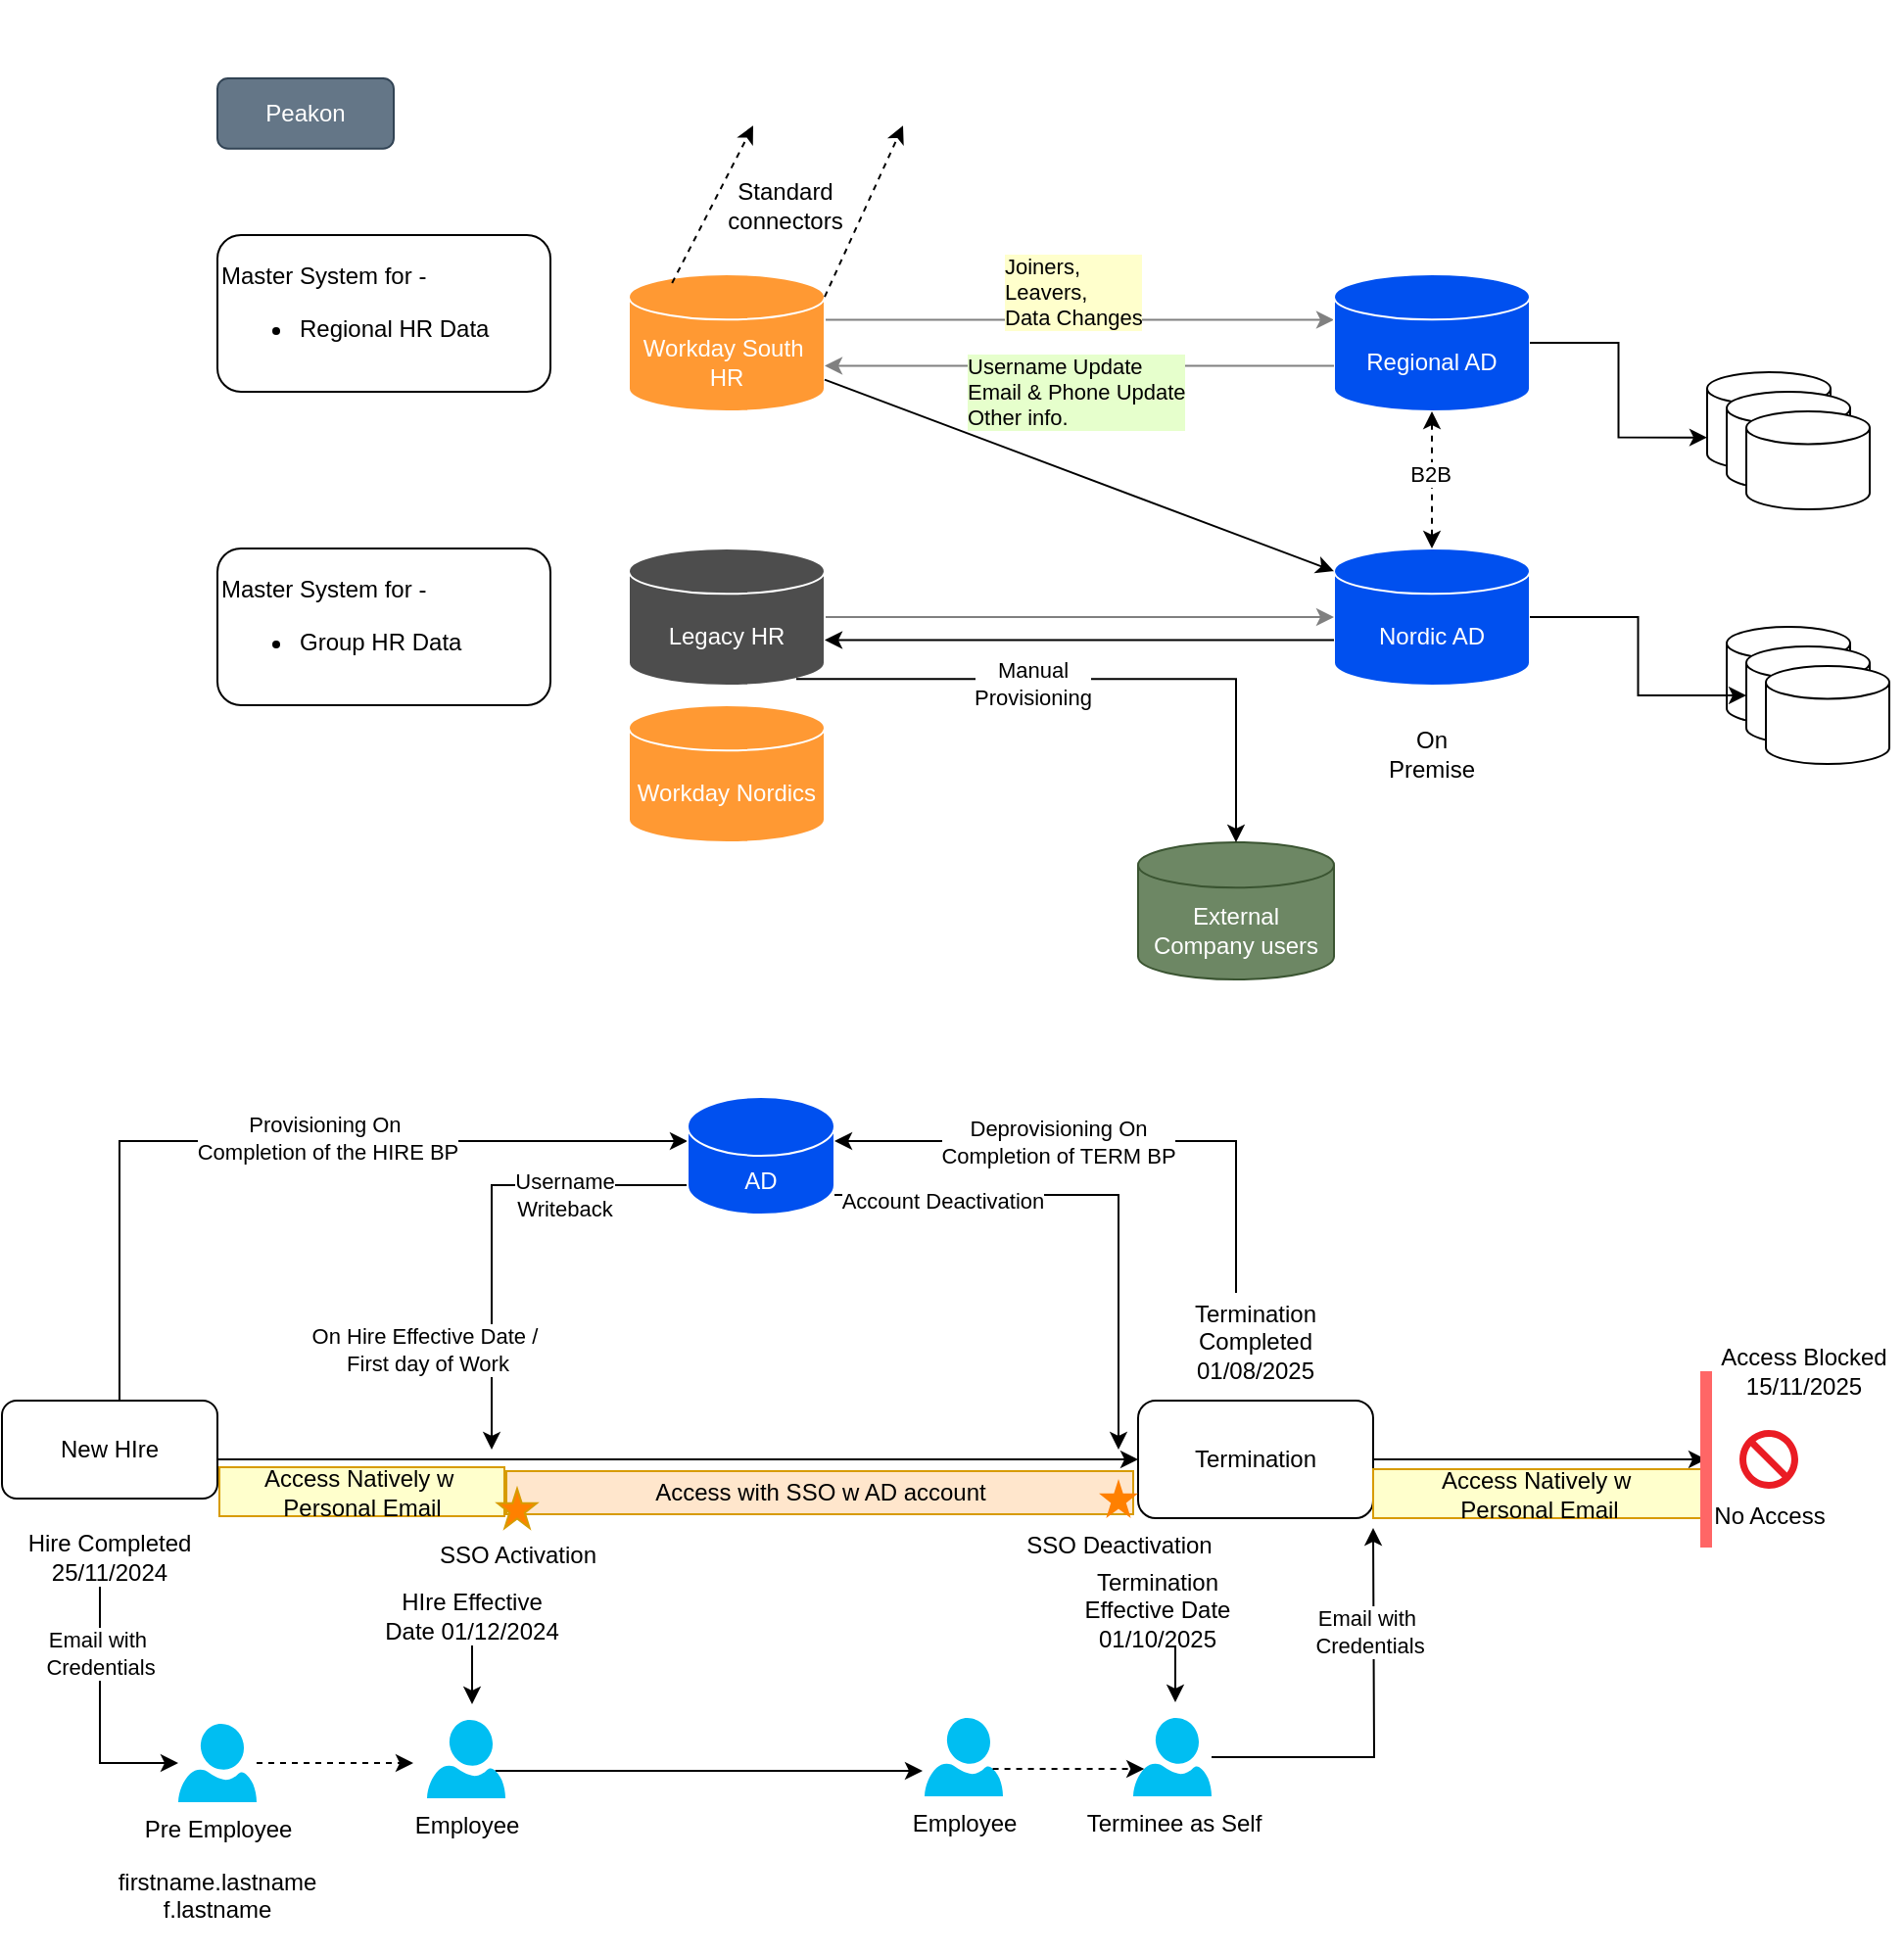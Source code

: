 <mxfile version="25.0.1">
  <diagram name="Page-1" id="16DJUUefyJ5n3v-dOrl0">
    <mxGraphModel dx="1018" dy="532" grid="1" gridSize="10" guides="1" tooltips="1" connect="1" arrows="1" fold="1" page="1" pageScale="1" pageWidth="850" pageHeight="1100" math="0" shadow="0">
      <root>
        <mxCell id="0" />
        <mxCell id="1" parent="0" />
        <mxCell id="LZgdyZKfw_Hqr-pZkjHU-8" style="edgeStyle=orthogonalEdgeStyle;rounded=0;orthogonalLoop=1;jettySize=auto;html=1;exitX=1;exitY=0;exitDx=0;exitDy=23.285;exitPerimeter=0;entryX=0;entryY=0;entryDx=0;entryDy=23.285;entryPerimeter=0;strokeColor=#808080;" edge="1" parent="1" source="LZgdyZKfw_Hqr-pZkjHU-1" target="LZgdyZKfw_Hqr-pZkjHU-2">
          <mxGeometry relative="1" as="geometry">
            <mxPoint x="720" y="195" as="targetPoint" />
          </mxGeometry>
        </mxCell>
        <mxCell id="LZgdyZKfw_Hqr-pZkjHU-9" value="Joiners,&amp;nbsp;&lt;div&gt;Leavers,&amp;nbsp;&lt;/div&gt;&lt;div&gt;Data Changes&lt;/div&gt;" style="edgeLabel;html=1;align=left;verticalAlign=middle;resizable=0;points=[];labelBackgroundColor=#FFFFCC;" vertex="1" connectable="0" parent="LZgdyZKfw_Hqr-pZkjHU-8">
          <mxGeometry x="-0.137" y="-3" relative="1" as="geometry">
            <mxPoint x="-22" y="-18" as="offset" />
          </mxGeometry>
        </mxCell>
        <mxCell id="LZgdyZKfw_Hqr-pZkjHU-1" value="&lt;font color=&quot;#ffffff&quot;&gt;Workday South&amp;nbsp;&lt;/font&gt;&lt;div&gt;&lt;font color=&quot;#ffffff&quot;&gt;HR&lt;/font&gt;&lt;/div&gt;" style="shape=cylinder3;whiteSpace=wrap;html=1;boundedLbl=1;backgroundOutline=1;size=11.57;fillColor=#FF9933;strokeColor=#FFFFFF;" vertex="1" parent="1">
          <mxGeometry x="360" y="160" width="100" height="70" as="geometry" />
        </mxCell>
        <mxCell id="LZgdyZKfw_Hqr-pZkjHU-2" value="&lt;font color=&quot;#ffffff&quot;&gt;Regional AD&lt;/font&gt;" style="shape=cylinder3;whiteSpace=wrap;html=1;boundedLbl=1;backgroundOutline=1;size=11.57;fillColor=#0050ef;strokeColor=#FFFFFF;fontColor=#ffffff;" vertex="1" parent="1">
          <mxGeometry x="720" y="160" width="100" height="70" as="geometry" />
        </mxCell>
        <mxCell id="LZgdyZKfw_Hqr-pZkjHU-3" value="&lt;font color=&quot;#ffffff&quot;&gt;Nordic AD&lt;/font&gt;" style="shape=cylinder3;whiteSpace=wrap;html=1;boundedLbl=1;backgroundOutline=1;size=11.57;fillColor=#0050ef;strokeColor=#FFFFFF;fontColor=#ffffff;" vertex="1" parent="1">
          <mxGeometry x="720" y="300" width="100" height="70" as="geometry" />
        </mxCell>
        <mxCell id="LZgdyZKfw_Hqr-pZkjHU-10" style="edgeStyle=orthogonalEdgeStyle;rounded=0;orthogonalLoop=1;jettySize=auto;html=1;strokeColor=#808080;" edge="1" parent="1" source="LZgdyZKfw_Hqr-pZkjHU-4" target="LZgdyZKfw_Hqr-pZkjHU-3">
          <mxGeometry relative="1" as="geometry" />
        </mxCell>
        <mxCell id="LZgdyZKfw_Hqr-pZkjHU-4" value="&lt;font color=&quot;#ffffff&quot;&gt;Legacy HR&lt;/font&gt;" style="shape=cylinder3;whiteSpace=wrap;html=1;boundedLbl=1;backgroundOutline=1;size=11.57;fillColor=#4D4D4D;strokeColor=#FFFFFF;" vertex="1" parent="1">
          <mxGeometry x="360" y="300" width="100" height="70" as="geometry" />
        </mxCell>
        <mxCell id="LZgdyZKfw_Hqr-pZkjHU-6" value="Master System for -&lt;div&gt;&lt;ul&gt;&lt;li&gt;Regional HR Data&lt;/li&gt;&lt;/ul&gt;&lt;/div&gt;" style="rounded=1;whiteSpace=wrap;html=1;align=left;" vertex="1" parent="1">
          <mxGeometry x="150" y="140" width="170" height="80" as="geometry" />
        </mxCell>
        <mxCell id="LZgdyZKfw_Hqr-pZkjHU-7" value="Master System for -&lt;div&gt;&lt;ul&gt;&lt;li&gt;Group HR Data&lt;/li&gt;&lt;/ul&gt;&lt;/div&gt;" style="rounded=1;whiteSpace=wrap;html=1;align=left;" vertex="1" parent="1">
          <mxGeometry x="150" y="300" width="170" height="80" as="geometry" />
        </mxCell>
        <mxCell id="LZgdyZKfw_Hqr-pZkjHU-21" value="" style="shape=image;verticalLabelPosition=bottom;labelBackgroundColor=default;verticalAlign=top;aspect=fixed;imageAspect=0;image=https://fiverr-res.cloudinary.com/images/t_main1,q_auto,f_auto,q_auto,f_auto/gigs/108752200/original/5159b4772c1ada2357f151b6da500f9ecf998ab4/implement-or-configure-your-active-directory-and-exchange.jpg;" vertex="1" parent="1">
          <mxGeometry x="390" y="20" width="100" height="64.12" as="geometry" />
        </mxCell>
        <mxCell id="LZgdyZKfw_Hqr-pZkjHU-23" value="" style="shape=image;verticalLabelPosition=bottom;labelBackgroundColor=default;verticalAlign=top;aspect=fixed;imageAspect=0;image=https://seeklogo.com/images/O/okta-logo-B6234AFF6F-seeklogo.com.png;" vertex="1" parent="1">
          <mxGeometry x="500" y="54.12" width="89.11" height="30" as="geometry" />
        </mxCell>
        <mxCell id="LZgdyZKfw_Hqr-pZkjHU-25" value="" style="endArrow=classic;html=1;rounded=0;dashed=1;entryX=0;entryY=1;entryDx=0;entryDy=0;exitX=1;exitY=0;exitDx=0;exitDy=11.57;exitPerimeter=0;" edge="1" parent="1" source="LZgdyZKfw_Hqr-pZkjHU-1" target="LZgdyZKfw_Hqr-pZkjHU-23">
          <mxGeometry width="50" height="50" relative="1" as="geometry">
            <mxPoint x="460" y="160" as="sourcePoint" />
            <mxPoint x="510" y="70" as="targetPoint" />
          </mxGeometry>
        </mxCell>
        <mxCell id="LZgdyZKfw_Hqr-pZkjHU-26" value="" style="endArrow=classic;html=1;rounded=0;dashed=1;exitX=0.221;exitY=0.064;exitDx=0;exitDy=0;exitPerimeter=0;" edge="1" parent="1" source="LZgdyZKfw_Hqr-pZkjHU-1" target="LZgdyZKfw_Hqr-pZkjHU-21">
          <mxGeometry width="50" height="50" relative="1" as="geometry">
            <mxPoint x="460" y="170" as="sourcePoint" />
            <mxPoint x="520" y="80" as="targetPoint" />
          </mxGeometry>
        </mxCell>
        <mxCell id="LZgdyZKfw_Hqr-pZkjHU-27" value="Standard&lt;div&gt;connectors&lt;/div&gt;" style="text;html=1;align=center;verticalAlign=middle;whiteSpace=wrap;rounded=0;" vertex="1" parent="1">
          <mxGeometry x="410" y="110" width="60" height="30" as="geometry" />
        </mxCell>
        <mxCell id="LZgdyZKfw_Hqr-pZkjHU-28" style="edgeStyle=orthogonalEdgeStyle;rounded=1;orthogonalLoop=1;jettySize=auto;html=1;exitX=0;exitY=0;exitDx=0;exitDy=46.715;exitPerimeter=0;entryX=1;entryY=0;entryDx=0;entryDy=46.715;entryPerimeter=0;curved=0;strokeColor=#808080;" edge="1" parent="1" source="LZgdyZKfw_Hqr-pZkjHU-2" target="LZgdyZKfw_Hqr-pZkjHU-1">
          <mxGeometry relative="1" as="geometry">
            <Array as="points">
              <mxPoint x="630" y="207" />
              <mxPoint x="630" y="207" />
            </Array>
          </mxGeometry>
        </mxCell>
        <mxCell id="LZgdyZKfw_Hqr-pZkjHU-29" value="Username Update&lt;div&gt;Email &amp;amp; Phone Update&lt;/div&gt;&lt;div&gt;Other info.&lt;/div&gt;" style="edgeLabel;html=1;align=left;verticalAlign=middle;resizable=0;points=[];labelBackgroundColor=#E6FFCC;" vertex="1" connectable="0" parent="LZgdyZKfw_Hqr-pZkjHU-28">
          <mxGeometry x="0.143" y="3" relative="1" as="geometry">
            <mxPoint x="-41" y="10" as="offset" />
          </mxGeometry>
        </mxCell>
        <mxCell id="LZgdyZKfw_Hqr-pZkjHU-30" value="On Premise" style="text;html=1;align=center;verticalAlign=middle;whiteSpace=wrap;rounded=0;" vertex="1" parent="1">
          <mxGeometry x="740" y="390" width="60" height="30" as="geometry" />
        </mxCell>
        <mxCell id="LZgdyZKfw_Hqr-pZkjHU-31" value="Peakon" style="rounded=1;whiteSpace=wrap;html=1;fillColor=#647687;fontColor=#ffffff;strokeColor=#314354;" vertex="1" parent="1">
          <mxGeometry x="150" y="60" width="90" height="35.88" as="geometry" />
        </mxCell>
        <mxCell id="LZgdyZKfw_Hqr-pZkjHU-32" style="edgeStyle=orthogonalEdgeStyle;rounded=0;orthogonalLoop=1;jettySize=auto;html=1;entryX=0.5;entryY=0;entryDx=0;entryDy=0;entryPerimeter=0;startArrow=classic;startFill=1;dashed=1;" edge="1" parent="1" source="LZgdyZKfw_Hqr-pZkjHU-2" target="LZgdyZKfw_Hqr-pZkjHU-3">
          <mxGeometry relative="1" as="geometry" />
        </mxCell>
        <mxCell id="LZgdyZKfw_Hqr-pZkjHU-33" value="B2B" style="edgeLabel;html=1;align=center;verticalAlign=middle;resizable=0;points=[];" vertex="1" connectable="0" parent="LZgdyZKfw_Hqr-pZkjHU-32">
          <mxGeometry x="-0.093" y="-1" relative="1" as="geometry">
            <mxPoint as="offset" />
          </mxGeometry>
        </mxCell>
        <mxCell id="LZgdyZKfw_Hqr-pZkjHU-34" style="edgeStyle=orthogonalEdgeStyle;rounded=0;orthogonalLoop=1;jettySize=auto;html=1;exitX=0;exitY=0;exitDx=0;exitDy=46.715;exitPerimeter=0;entryX=1;entryY=0;entryDx=0;entryDy=46.715;entryPerimeter=0;" edge="1" parent="1" source="LZgdyZKfw_Hqr-pZkjHU-3" target="LZgdyZKfw_Hqr-pZkjHU-4">
          <mxGeometry relative="1" as="geometry" />
        </mxCell>
        <mxCell id="LZgdyZKfw_Hqr-pZkjHU-35" style="edgeStyle=orthogonalEdgeStyle;rounded=0;orthogonalLoop=1;jettySize=auto;html=1;entryX=0;entryY=0.5;entryDx=0;entryDy=0;exitX=1;exitY=0.5;exitDx=0;exitDy=0;" edge="1" parent="1" source="LZgdyZKfw_Hqr-pZkjHU-38" target="LZgdyZKfw_Hqr-pZkjHU-40">
          <mxGeometry relative="1" as="geometry">
            <Array as="points">
              <mxPoint x="150" y="765" />
            </Array>
          </mxGeometry>
        </mxCell>
        <mxCell id="LZgdyZKfw_Hqr-pZkjHU-36" style="edgeStyle=orthogonalEdgeStyle;rounded=0;orthogonalLoop=1;jettySize=auto;html=1;entryX=0;entryY=0;entryDx=0;entryDy=22.5;entryPerimeter=0;" edge="1" parent="1" source="LZgdyZKfw_Hqr-pZkjHU-38" target="LZgdyZKfw_Hqr-pZkjHU-54">
          <mxGeometry relative="1" as="geometry">
            <Array as="points">
              <mxPoint x="100" y="603" />
            </Array>
          </mxGeometry>
        </mxCell>
        <mxCell id="LZgdyZKfw_Hqr-pZkjHU-37" value="Provisioning On&amp;nbsp;&lt;div&gt;Completion of the HIRE BP&lt;/div&gt;" style="edgeLabel;html=1;align=center;verticalAlign=middle;resizable=0;points=[];" vertex="1" connectable="0" parent="LZgdyZKfw_Hqr-pZkjHU-36">
          <mxGeometry x="0.036" relative="1" as="geometry">
            <mxPoint x="19" y="-2" as="offset" />
          </mxGeometry>
        </mxCell>
        <mxCell id="LZgdyZKfw_Hqr-pZkjHU-38" value="New HIre" style="rounded=1;whiteSpace=wrap;html=1;" vertex="1" parent="1">
          <mxGeometry x="40" y="735" width="110" height="50" as="geometry" />
        </mxCell>
        <mxCell id="LZgdyZKfw_Hqr-pZkjHU-39" style="edgeStyle=orthogonalEdgeStyle;rounded=0;orthogonalLoop=1;jettySize=auto;html=1;" edge="1" parent="1" source="LZgdyZKfw_Hqr-pZkjHU-40">
          <mxGeometry relative="1" as="geometry">
            <mxPoint x="910" y="765" as="targetPoint" />
          </mxGeometry>
        </mxCell>
        <mxCell id="LZgdyZKfw_Hqr-pZkjHU-40" value="Termination" style="rounded=1;whiteSpace=wrap;html=1;" vertex="1" parent="1">
          <mxGeometry x="620" y="735" width="120" height="60" as="geometry" />
        </mxCell>
        <mxCell id="LZgdyZKfw_Hqr-pZkjHU-41" value="HIre Effective Date 01/12/2024" style="text;html=1;align=center;verticalAlign=middle;whiteSpace=wrap;rounded=0;" vertex="1" parent="1">
          <mxGeometry x="230" y="830" width="100" height="30" as="geometry" />
        </mxCell>
        <mxCell id="LZgdyZKfw_Hqr-pZkjHU-42" style="edgeStyle=orthogonalEdgeStyle;rounded=0;orthogonalLoop=1;jettySize=auto;html=1;" edge="1" parent="1" source="LZgdyZKfw_Hqr-pZkjHU-44" target="LZgdyZKfw_Hqr-pZkjHU-47">
          <mxGeometry relative="1" as="geometry">
            <Array as="points">
              <mxPoint x="90" y="920" />
            </Array>
          </mxGeometry>
        </mxCell>
        <mxCell id="LZgdyZKfw_Hqr-pZkjHU-43" value="Email with&amp;nbsp;&lt;div&gt;Credentials&lt;/div&gt;" style="edgeLabel;html=1;align=center;verticalAlign=middle;resizable=0;points=[];" vertex="1" connectable="0" parent="LZgdyZKfw_Hqr-pZkjHU-42">
          <mxGeometry x="-0.478" relative="1" as="geometry">
            <mxPoint as="offset" />
          </mxGeometry>
        </mxCell>
        <mxCell id="LZgdyZKfw_Hqr-pZkjHU-44" value="Hire Completed&lt;div&gt;25/11/2024&lt;/div&gt;" style="text;html=1;align=center;verticalAlign=middle;whiteSpace=wrap;rounded=0;" vertex="1" parent="1">
          <mxGeometry x="50" y="800" width="90" height="30" as="geometry" />
        </mxCell>
        <mxCell id="LZgdyZKfw_Hqr-pZkjHU-45" style="edgeStyle=orthogonalEdgeStyle;rounded=0;orthogonalLoop=1;jettySize=auto;html=1;exitX=0.87;exitY=0.65;exitDx=0;exitDy=0;exitPerimeter=0;" edge="1" parent="1" source="LZgdyZKfw_Hqr-pZkjHU-48">
          <mxGeometry relative="1" as="geometry">
            <mxPoint x="510" y="924" as="targetPoint" />
          </mxGeometry>
        </mxCell>
        <mxCell id="LZgdyZKfw_Hqr-pZkjHU-46" style="edgeStyle=orthogonalEdgeStyle;rounded=0;orthogonalLoop=1;jettySize=auto;html=1;dashed=1;" edge="1" parent="1" source="LZgdyZKfw_Hqr-pZkjHU-47">
          <mxGeometry relative="1" as="geometry">
            <mxPoint x="250" y="920" as="targetPoint" />
          </mxGeometry>
        </mxCell>
        <mxCell id="LZgdyZKfw_Hqr-pZkjHU-47" value="Pre Employee" style="verticalLabelPosition=bottom;html=1;verticalAlign=top;align=center;strokeColor=none;fillColor=#00BEF2;shape=mxgraph.azure.user;" vertex="1" parent="1">
          <mxGeometry x="130" y="900" width="40" height="40" as="geometry" />
        </mxCell>
        <mxCell id="LZgdyZKfw_Hqr-pZkjHU-48" value="Employee" style="verticalLabelPosition=bottom;html=1;verticalAlign=top;align=center;strokeColor=none;fillColor=#00BEF2;shape=mxgraph.azure.user;" vertex="1" parent="1">
          <mxGeometry x="257" y="898" width="40" height="40" as="geometry" />
        </mxCell>
        <mxCell id="LZgdyZKfw_Hqr-pZkjHU-49" value="" style="endArrow=classic;html=1;rounded=0;" edge="1" parent="1">
          <mxGeometry width="50" height="50" relative="1" as="geometry">
            <mxPoint x="280" y="860" as="sourcePoint" />
            <mxPoint x="280" y="890" as="targetPoint" />
          </mxGeometry>
        </mxCell>
        <mxCell id="LZgdyZKfw_Hqr-pZkjHU-50" style="edgeStyle=orthogonalEdgeStyle;rounded=0;orthogonalLoop=1;jettySize=auto;html=1;exitX=0;exitY=1;exitDx=0;exitDy=-15;exitPerimeter=0;" edge="1" parent="1" source="LZgdyZKfw_Hqr-pZkjHU-54">
          <mxGeometry relative="1" as="geometry">
            <mxPoint x="290" y="760" as="targetPoint" />
            <mxPoint x="380" y="592.5" as="sourcePoint" />
            <Array as="points">
              <mxPoint x="290" y="625" />
            </Array>
          </mxGeometry>
        </mxCell>
        <mxCell id="LZgdyZKfw_Hqr-pZkjHU-51" value="&lt;div&gt;On Hire Effective Date /&amp;nbsp;&lt;/div&gt;&lt;div&gt;First day of Work&lt;/div&gt;" style="edgeLabel;html=1;align=center;verticalAlign=middle;resizable=0;points=[];" vertex="1" connectable="0" parent="LZgdyZKfw_Hqr-pZkjHU-50">
          <mxGeometry x="0.145" y="1" relative="1" as="geometry">
            <mxPoint x="-34" y="49" as="offset" />
          </mxGeometry>
        </mxCell>
        <mxCell id="LZgdyZKfw_Hqr-pZkjHU-52" value="Username&lt;div&gt;Writeback&lt;/div&gt;" style="edgeLabel;html=1;align=center;verticalAlign=middle;resizable=0;points=[];" vertex="1" connectable="0" parent="LZgdyZKfw_Hqr-pZkjHU-50">
          <mxGeometry x="-0.378" y="-1" relative="1" as="geometry">
            <mxPoint x="10" y="6" as="offset" />
          </mxGeometry>
        </mxCell>
        <mxCell id="LZgdyZKfw_Hqr-pZkjHU-53" style="edgeStyle=orthogonalEdgeStyle;rounded=0;orthogonalLoop=1;jettySize=auto;html=1;" edge="1" parent="1" source="LZgdyZKfw_Hqr-pZkjHU-54">
          <mxGeometry relative="1" as="geometry">
            <mxPoint x="610" y="760" as="targetPoint" />
            <Array as="points">
              <mxPoint x="610" y="630" />
            </Array>
          </mxGeometry>
        </mxCell>
        <mxCell id="LZgdyZKfw_Hqr-pZkjHU-54" value="AD" style="shape=cylinder3;whiteSpace=wrap;html=1;boundedLbl=1;backgroundOutline=1;size=15;fillColor=#0050ef;fontColor=#ffffff;strokeColor=#FFFFFF;" vertex="1" parent="1">
          <mxGeometry x="390" y="580" width="75" height="60" as="geometry" />
        </mxCell>
        <mxCell id="LZgdyZKfw_Hqr-pZkjHU-55" value="Employee" style="verticalLabelPosition=bottom;html=1;verticalAlign=top;align=center;strokeColor=none;fillColor=#00BEF2;shape=mxgraph.azure.user;" vertex="1" parent="1">
          <mxGeometry x="511" y="897" width="40" height="40" as="geometry" />
        </mxCell>
        <mxCell id="LZgdyZKfw_Hqr-pZkjHU-56" value="Termination Effective Date 01/10/2025" style="text;html=1;align=center;verticalAlign=middle;whiteSpace=wrap;rounded=0;" vertex="1" parent="1">
          <mxGeometry x="580" y="827" width="100" height="30" as="geometry" />
        </mxCell>
        <mxCell id="LZgdyZKfw_Hqr-pZkjHU-57" style="edgeStyle=orthogonalEdgeStyle;rounded=0;orthogonalLoop=1;jettySize=auto;html=1;" edge="1" parent="1" source="LZgdyZKfw_Hqr-pZkjHU-59">
          <mxGeometry relative="1" as="geometry">
            <mxPoint x="740" y="800" as="targetPoint" />
          </mxGeometry>
        </mxCell>
        <mxCell id="LZgdyZKfw_Hqr-pZkjHU-58" value="Email with&amp;nbsp;&lt;div&gt;Credentials&lt;/div&gt;" style="edgeLabel;html=1;align=center;verticalAlign=middle;resizable=0;points=[];" vertex="1" connectable="0" parent="LZgdyZKfw_Hqr-pZkjHU-57">
          <mxGeometry x="0.469" y="2" relative="1" as="geometry">
            <mxPoint as="offset" />
          </mxGeometry>
        </mxCell>
        <mxCell id="LZgdyZKfw_Hqr-pZkjHU-59" value="Terminee as Self" style="verticalLabelPosition=bottom;html=1;verticalAlign=top;align=center;strokeColor=none;fillColor=#00BEF2;shape=mxgraph.azure.user;" vertex="1" parent="1">
          <mxGeometry x="617.5" y="897" width="40" height="40" as="geometry" />
        </mxCell>
        <mxCell id="LZgdyZKfw_Hqr-pZkjHU-60" value="Termination&lt;div&gt;Completed&lt;/div&gt;&lt;div&gt;01/08/2025&lt;/div&gt;" style="text;html=1;align=center;verticalAlign=middle;whiteSpace=wrap;rounded=0;" vertex="1" parent="1">
          <mxGeometry x="630" y="690" width="100" height="30" as="geometry" />
        </mxCell>
        <mxCell id="LZgdyZKfw_Hqr-pZkjHU-61" value="Access with SSO w AD account" style="rounded=0;whiteSpace=wrap;html=1;fillColor=#ffe6cc;strokeColor=#d79b00;" vertex="1" parent="1">
          <mxGeometry x="297.5" y="771" width="320" height="22" as="geometry" />
        </mxCell>
        <mxCell id="LZgdyZKfw_Hqr-pZkjHU-62" value="Access Natively w&amp;nbsp;&lt;div&gt;Personal Email&lt;/div&gt;" style="rounded=0;whiteSpace=wrap;html=1;fillColor=#FFFFCC;strokeColor=#d79b00;" vertex="1" parent="1">
          <mxGeometry x="151" y="769" width="145.5" height="25" as="geometry" />
        </mxCell>
        <mxCell id="LZgdyZKfw_Hqr-pZkjHU-63" value="Access Natively w&amp;nbsp;&lt;div&gt;Personal Email&lt;/div&gt;" style="rounded=0;whiteSpace=wrap;html=1;fillColor=#FFFFCC;strokeColor=#d79b00;" vertex="1" parent="1">
          <mxGeometry x="740" y="770" width="170" height="25" as="geometry" />
        </mxCell>
        <mxCell id="LZgdyZKfw_Hqr-pZkjHU-64" value="No Access" style="sketch=0;aspect=fixed;pointerEvents=1;shadow=0;dashed=0;html=1;strokeColor=none;labelPosition=center;verticalLabelPosition=bottom;verticalAlign=top;align=center;shape=mxgraph.mscae.enterprise.not_allowed;fillColor=#EA1C24;" vertex="1" parent="1">
          <mxGeometry x="927" y="750" width="30" height="30" as="geometry" />
        </mxCell>
        <mxCell id="LZgdyZKfw_Hqr-pZkjHU-65" value="" style="endArrow=none;html=1;rounded=0;strokeWidth=6;strokeColor=#FF6666;" edge="1" parent="1">
          <mxGeometry width="50" height="50" relative="1" as="geometry">
            <mxPoint x="910" y="810" as="sourcePoint" />
            <mxPoint x="910" y="720" as="targetPoint" />
          </mxGeometry>
        </mxCell>
        <mxCell id="LZgdyZKfw_Hqr-pZkjHU-66" style="edgeStyle=orthogonalEdgeStyle;rounded=0;orthogonalLoop=1;jettySize=auto;html=1;dashed=1;entryX=0.14;entryY=0.65;entryDx=0;entryDy=0;entryPerimeter=0;exitX=0.87;exitY=0.65;exitDx=0;exitDy=0;exitPerimeter=0;" edge="1" parent="1" source="LZgdyZKfw_Hqr-pZkjHU-55" target="LZgdyZKfw_Hqr-pZkjHU-59">
          <mxGeometry relative="1" as="geometry">
            <mxPoint x="260" y="930" as="targetPoint" />
            <mxPoint x="470" y="923" as="sourcePoint" />
          </mxGeometry>
        </mxCell>
        <mxCell id="LZgdyZKfw_Hqr-pZkjHU-67" value="" style="endArrow=classic;html=1;rounded=0;" edge="1" parent="1">
          <mxGeometry width="50" height="50" relative="1" as="geometry">
            <mxPoint x="639" y="860" as="sourcePoint" />
            <mxPoint x="639" y="889" as="targetPoint" />
          </mxGeometry>
        </mxCell>
        <mxCell id="LZgdyZKfw_Hqr-pZkjHU-68" value="SSO Activation" style="verticalLabelPosition=bottom;verticalAlign=top;html=1;shape=mxgraph.basic.star;fillColor=#FF8000;strokeColor=#d79b00;" vertex="1" parent="1">
          <mxGeometry x="293" y="780" width="20" height="20" as="geometry" />
        </mxCell>
        <mxCell id="LZgdyZKfw_Hqr-pZkjHU-69" style="edgeStyle=orthogonalEdgeStyle;rounded=0;orthogonalLoop=1;jettySize=auto;html=1;entryX=1;entryY=0;entryDx=0;entryDy=22.5;entryPerimeter=0;" edge="1" parent="1" target="LZgdyZKfw_Hqr-pZkjHU-54">
          <mxGeometry relative="1" as="geometry">
            <mxPoint x="670" y="680" as="sourcePoint" />
            <Array as="points">
              <mxPoint x="670" y="603" />
            </Array>
          </mxGeometry>
        </mxCell>
        <mxCell id="LZgdyZKfw_Hqr-pZkjHU-70" value="Deprovisioning On&lt;div&gt;Completion of TERM BP&lt;/div&gt;" style="edgeLabel;html=1;align=center;verticalAlign=middle;resizable=0;points=[];" vertex="1" connectable="0" parent="LZgdyZKfw_Hqr-pZkjHU-69">
          <mxGeometry x="0.192" relative="1" as="geometry">
            <mxPoint as="offset" />
          </mxGeometry>
        </mxCell>
        <mxCell id="LZgdyZKfw_Hqr-pZkjHU-71" value="Access Blocked&lt;div&gt;15/11/2025&lt;/div&gt;" style="text;html=1;align=center;verticalAlign=middle;whiteSpace=wrap;rounded=0;" vertex="1" parent="1">
          <mxGeometry x="910" y="705" width="100" height="30" as="geometry" />
        </mxCell>
        <mxCell id="LZgdyZKfw_Hqr-pZkjHU-72" value="SSO Deactivation" style="verticalLabelPosition=bottom;verticalAlign=top;html=1;shape=mxgraph.basic.star;fillColor=#FF8000;strokeColor=none;" vertex="1" parent="1">
          <mxGeometry x="600" y="775" width="20" height="20" as="geometry" />
        </mxCell>
        <mxCell id="LZgdyZKfw_Hqr-pZkjHU-73" value="firstname.lastname&lt;div&gt;f.lastname&lt;/div&gt;&lt;div&gt;&lt;br&gt;&lt;/div&gt;" style="text;html=1;align=center;verticalAlign=middle;whiteSpace=wrap;rounded=0;" vertex="1" parent="1">
          <mxGeometry x="90" y="980" width="120" height="30" as="geometry" />
        </mxCell>
        <mxCell id="LZgdyZKfw_Hqr-pZkjHU-74" value="Account Deactivation" style="edgeLabel;html=1;align=center;verticalAlign=middle;resizable=0;points=[];" vertex="1" connectable="0" parent="1">
          <mxGeometry x="339.997" y="630" as="geometry">
            <mxPoint x="180" y="3" as="offset" />
          </mxGeometry>
        </mxCell>
        <mxCell id="LZgdyZKfw_Hqr-pZkjHU-75" value="" style="endArrow=classic;html=1;rounded=0;entryX=0;entryY=0;entryDx=0;entryDy=11.57;entryPerimeter=0;" edge="1" parent="1" source="LZgdyZKfw_Hqr-pZkjHU-1" target="LZgdyZKfw_Hqr-pZkjHU-3">
          <mxGeometry width="50" height="50" relative="1" as="geometry">
            <mxPoint x="460" y="370" as="sourcePoint" />
            <mxPoint x="510" y="320" as="targetPoint" />
          </mxGeometry>
        </mxCell>
        <mxCell id="LZgdyZKfw_Hqr-pZkjHU-76" value="&lt;font color=&quot;#ffffff&quot;&gt;Workday Nordics&lt;/font&gt;" style="shape=cylinder3;whiteSpace=wrap;html=1;boundedLbl=1;backgroundOutline=1;size=11.57;fillColor=#FF9933;strokeColor=#FFFFFF;" vertex="1" parent="1">
          <mxGeometry x="360" y="380" width="100" height="70" as="geometry" />
        </mxCell>
        <mxCell id="LZgdyZKfw_Hqr-pZkjHU-77" value="" style="shape=cylinder3;whiteSpace=wrap;html=1;boundedLbl=1;backgroundOutline=1;size=8.363;" vertex="1" parent="1">
          <mxGeometry x="910.5" y="210" width="63" height="50" as="geometry" />
        </mxCell>
        <mxCell id="LZgdyZKfw_Hqr-pZkjHU-78" value="" style="shape=cylinder3;whiteSpace=wrap;html=1;boundedLbl=1;backgroundOutline=1;size=8.363;" vertex="1" parent="1">
          <mxGeometry x="920.5" y="220" width="63" height="50" as="geometry" />
        </mxCell>
        <mxCell id="LZgdyZKfw_Hqr-pZkjHU-79" value="" style="shape=cylinder3;whiteSpace=wrap;html=1;boundedLbl=1;backgroundOutline=1;size=8.363;" vertex="1" parent="1">
          <mxGeometry x="930.5" y="230" width="63" height="50" as="geometry" />
        </mxCell>
        <mxCell id="LZgdyZKfw_Hqr-pZkjHU-80" style="edgeStyle=orthogonalEdgeStyle;rounded=0;orthogonalLoop=1;jettySize=auto;html=1;entryX=0;entryY=0;entryDx=0;entryDy=33.318;entryPerimeter=0;" edge="1" parent="1" source="LZgdyZKfw_Hqr-pZkjHU-2" target="LZgdyZKfw_Hqr-pZkjHU-77">
          <mxGeometry relative="1" as="geometry" />
        </mxCell>
        <mxCell id="LZgdyZKfw_Hqr-pZkjHU-81" value="" style="shape=cylinder3;whiteSpace=wrap;html=1;boundedLbl=1;backgroundOutline=1;size=8.363;" vertex="1" parent="1">
          <mxGeometry x="920.5" y="340" width="63" height="50" as="geometry" />
        </mxCell>
        <mxCell id="LZgdyZKfw_Hqr-pZkjHU-82" value="" style="shape=cylinder3;whiteSpace=wrap;html=1;boundedLbl=1;backgroundOutline=1;size=8.363;" vertex="1" parent="1">
          <mxGeometry x="930.5" y="350" width="63" height="50" as="geometry" />
        </mxCell>
        <mxCell id="LZgdyZKfw_Hqr-pZkjHU-83" value="" style="shape=cylinder3;whiteSpace=wrap;html=1;boundedLbl=1;backgroundOutline=1;size=8.363;" vertex="1" parent="1">
          <mxGeometry x="940.5" y="360" width="63" height="50" as="geometry" />
        </mxCell>
        <mxCell id="LZgdyZKfw_Hqr-pZkjHU-84" style="edgeStyle=orthogonalEdgeStyle;rounded=0;orthogonalLoop=1;jettySize=auto;html=1;entryX=0;entryY=0.5;entryDx=0;entryDy=0;entryPerimeter=0;" edge="1" parent="1" source="LZgdyZKfw_Hqr-pZkjHU-3" target="LZgdyZKfw_Hqr-pZkjHU-82">
          <mxGeometry relative="1" as="geometry" />
        </mxCell>
        <mxCell id="LZgdyZKfw_Hqr-pZkjHU-85" value="&lt;font color=&quot;#ffffff&quot;&gt;External&lt;/font&gt;&lt;div&gt;&lt;font color=&quot;#ffffff&quot;&gt;Company users&lt;/font&gt;&lt;/div&gt;" style="shape=cylinder3;whiteSpace=wrap;html=1;boundedLbl=1;backgroundOutline=1;size=11.57;fillColor=#6d8764;strokeColor=#3A5431;fontColor=#ffffff;" vertex="1" parent="1">
          <mxGeometry x="620" y="450" width="100" height="70" as="geometry" />
        </mxCell>
        <mxCell id="LZgdyZKfw_Hqr-pZkjHU-86" style="edgeStyle=orthogonalEdgeStyle;rounded=0;orthogonalLoop=1;jettySize=auto;html=1;exitX=0.855;exitY=1;exitDx=0;exitDy=-3.355;exitPerimeter=0;entryX=0.5;entryY=0;entryDx=0;entryDy=0;entryPerimeter=0;" edge="1" parent="1" source="LZgdyZKfw_Hqr-pZkjHU-4" target="LZgdyZKfw_Hqr-pZkjHU-85">
          <mxGeometry relative="1" as="geometry" />
        </mxCell>
        <mxCell id="LZgdyZKfw_Hqr-pZkjHU-87" value="Manual&lt;div&gt;Provisioning&lt;/div&gt;" style="edgeLabel;html=1;align=center;verticalAlign=middle;resizable=0;points=[];" vertex="1" connectable="0" parent="LZgdyZKfw_Hqr-pZkjHU-86">
          <mxGeometry x="-0.22" y="-2" relative="1" as="geometry">
            <mxPoint as="offset" />
          </mxGeometry>
        </mxCell>
      </root>
    </mxGraphModel>
  </diagram>
</mxfile>
